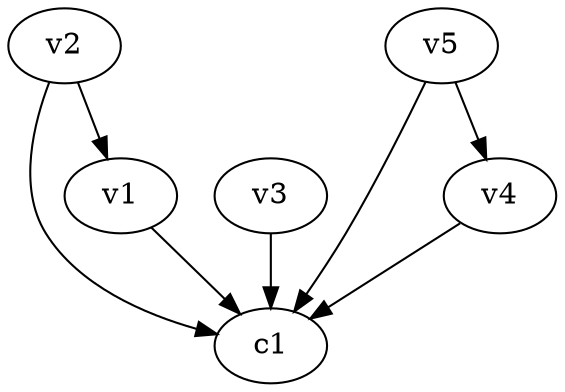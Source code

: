 strict digraph  {
c1;
v1;
v2;
v3;
v4;
v5;
v1 -> c1  [weight=1];
v2 -> c1  [weight=1];
v2 -> v1  [weight=1];
v3 -> c1  [weight=1];
v4 -> c1  [weight=1];
v5 -> c1  [weight=1];
v5 -> v4  [weight=1];
}
